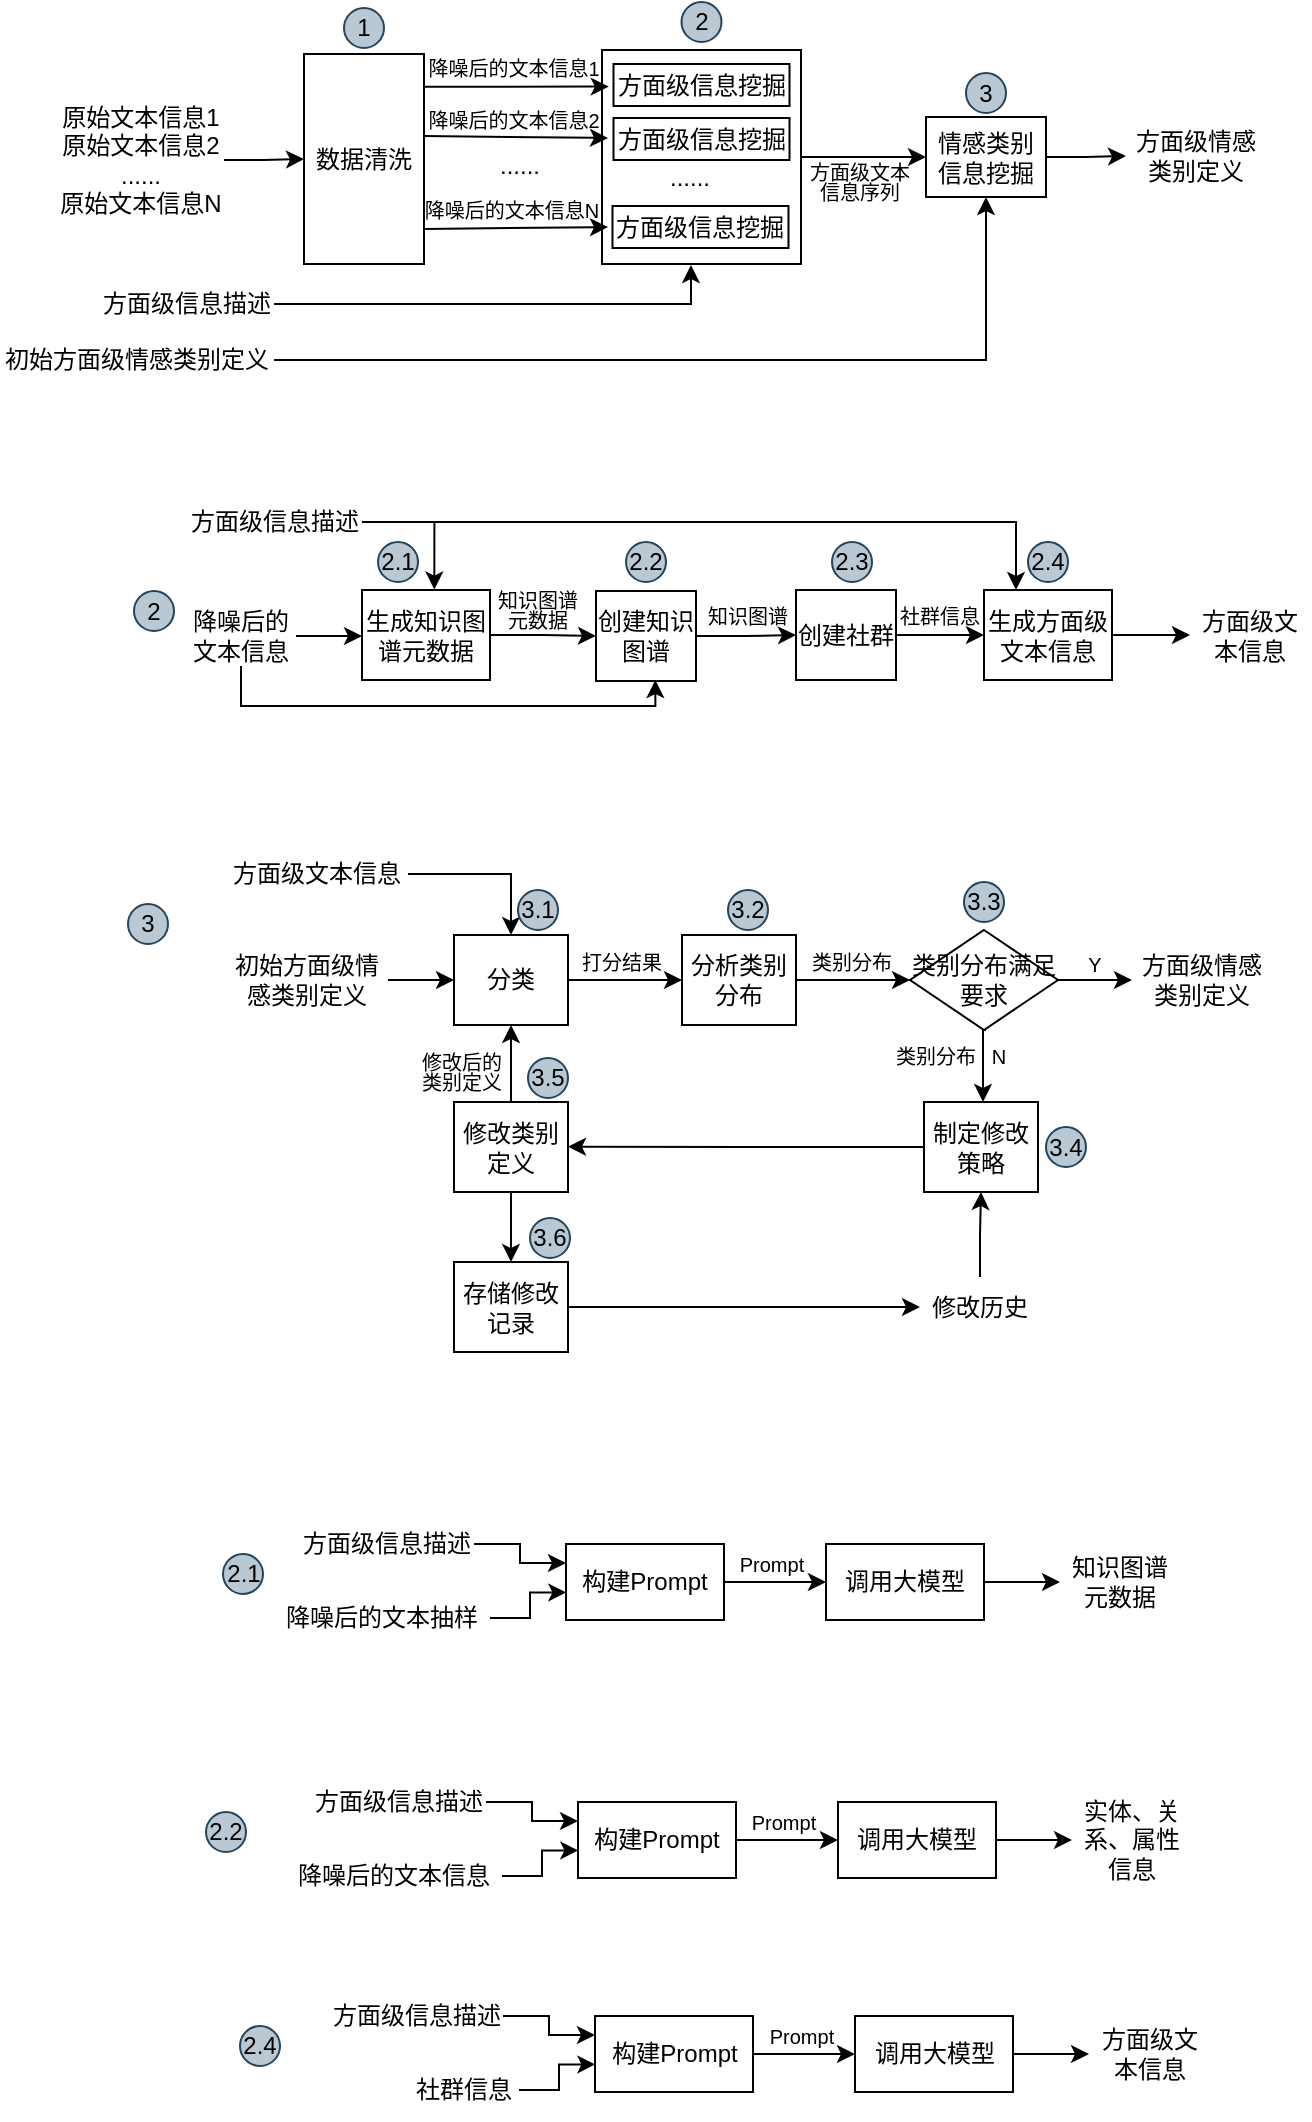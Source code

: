 <mxfile version="24.7.5">
  <diagram name="第 1 页" id="x-QEAbta-AVP9oPIon_w">
    <mxGraphModel dx="1357" dy="846" grid="0" gridSize="10" guides="1" tooltips="1" connect="1" arrows="1" fold="1" page="0" pageScale="1" pageWidth="827" pageHeight="1169" math="0" shadow="0">
      <root>
        <mxCell id="0" />
        <mxCell id="1" parent="0" />
        <mxCell id="vtAz4cOcmQASGgDo1OFz-104" style="edgeStyle=orthogonalEdgeStyle;rounded=0;orthogonalLoop=1;jettySize=auto;html=1;exitX=1;exitY=0.5;exitDx=0;exitDy=0;entryX=0;entryY=0.5;entryDx=0;entryDy=0;" edge="1" parent="1" source="vtAz4cOcmQASGgDo1OFz-1" target="vtAz4cOcmQASGgDo1OFz-2">
          <mxGeometry relative="1" as="geometry" />
        </mxCell>
        <mxCell id="vtAz4cOcmQASGgDo1OFz-1" value="原始文本信息1&lt;div&gt;原始文本信息2&lt;br&gt;&lt;/div&gt;&lt;div&gt;......&lt;/div&gt;&lt;div&gt;原始文本信息N&lt;br&gt;&lt;/div&gt;" style="text;html=1;align=center;verticalAlign=middle;whiteSpace=wrap;rounded=0;" vertex="1" parent="1">
          <mxGeometry x="-215" y="8" width="83" height="62" as="geometry" />
        </mxCell>
        <mxCell id="vtAz4cOcmQASGgDo1OFz-2" value="数据清洗" style="rounded=0;whiteSpace=wrap;html=1;" vertex="1" parent="1">
          <mxGeometry x="-92" y="-14" width="60" height="105" as="geometry" />
        </mxCell>
        <mxCell id="vtAz4cOcmQASGgDo1OFz-14" style="edgeStyle=orthogonalEdgeStyle;rounded=0;orthogonalLoop=1;jettySize=auto;html=1;exitX=1;exitY=0.5;exitDx=0;exitDy=0;entryX=0;entryY=0.5;entryDx=0;entryDy=0;" edge="1" parent="1" source="vtAz4cOcmQASGgDo1OFz-3" target="vtAz4cOcmQASGgDo1OFz-4">
          <mxGeometry relative="1" as="geometry" />
        </mxCell>
        <mxCell id="vtAz4cOcmQASGgDo1OFz-3" value="" style="rounded=0;whiteSpace=wrap;html=1;" vertex="1" parent="1">
          <mxGeometry x="57" y="-16" width="99.5" height="107" as="geometry" />
        </mxCell>
        <mxCell id="vtAz4cOcmQASGgDo1OFz-20" style="edgeStyle=orthogonalEdgeStyle;rounded=0;orthogonalLoop=1;jettySize=auto;html=1;exitX=1;exitY=0.5;exitDx=0;exitDy=0;" edge="1" parent="1" source="vtAz4cOcmQASGgDo1OFz-4" target="vtAz4cOcmQASGgDo1OFz-5">
          <mxGeometry relative="1" as="geometry" />
        </mxCell>
        <mxCell id="vtAz4cOcmQASGgDo1OFz-4" value="情感类别信息挖掘" style="rounded=0;whiteSpace=wrap;html=1;" vertex="1" parent="1">
          <mxGeometry x="219" y="17.5" width="60" height="40" as="geometry" />
        </mxCell>
        <mxCell id="vtAz4cOcmQASGgDo1OFz-5" value="方面级情感类别定义" style="text;html=1;align=center;verticalAlign=middle;whiteSpace=wrap;rounded=0;" vertex="1" parent="1">
          <mxGeometry x="319" y="22" width="70" height="30" as="geometry" />
        </mxCell>
        <mxCell id="vtAz4cOcmQASGgDo1OFz-12" value="方面级信息描述" style="text;html=1;align=center;verticalAlign=middle;whiteSpace=wrap;rounded=0;" vertex="1" parent="1">
          <mxGeometry x="-194" y="96" width="87" height="30" as="geometry" />
        </mxCell>
        <mxCell id="vtAz4cOcmQASGgDo1OFz-15" value="&lt;p style=&quot;line-height: 100%; font-size: 10px;&quot;&gt;&lt;font style=&quot;font-size: 10px;&quot;&gt;方面级文本信息序列&lt;/font&gt;&lt;/p&gt;" style="text;html=1;align=center;verticalAlign=middle;whiteSpace=wrap;rounded=0;spacing=2;fontSize=10;" vertex="1" parent="1">
          <mxGeometry x="160" y="44.5" width="52" height="10" as="geometry" />
        </mxCell>
        <mxCell id="vtAz4cOcmQASGgDo1OFz-18" style="edgeStyle=orthogonalEdgeStyle;rounded=0;orthogonalLoop=1;jettySize=auto;html=1;exitX=1;exitY=0.5;exitDx=0;exitDy=0;entryX=0.5;entryY=1;entryDx=0;entryDy=0;" edge="1" parent="1" source="vtAz4cOcmQASGgDo1OFz-16" target="vtAz4cOcmQASGgDo1OFz-4">
          <mxGeometry relative="1" as="geometry" />
        </mxCell>
        <mxCell id="vtAz4cOcmQASGgDo1OFz-16" value="初始方面级情感类别定义" style="text;html=1;align=center;verticalAlign=middle;whiteSpace=wrap;rounded=0;" vertex="1" parent="1">
          <mxGeometry x="-244" y="124" width="137" height="30" as="geometry" />
        </mxCell>
        <mxCell id="vtAz4cOcmQASGgDo1OFz-19" style="edgeStyle=orthogonalEdgeStyle;rounded=0;orthogonalLoop=1;jettySize=auto;html=1;exitX=1;exitY=0.5;exitDx=0;exitDy=0;entryX=0.447;entryY=1.005;entryDx=0;entryDy=0;entryPerimeter=0;" edge="1" parent="1" source="vtAz4cOcmQASGgDo1OFz-12" target="vtAz4cOcmQASGgDo1OFz-3">
          <mxGeometry relative="1" as="geometry" />
        </mxCell>
        <mxCell id="vtAz4cOcmQASGgDo1OFz-23" value="1" style="ellipse;whiteSpace=wrap;html=1;aspect=fixed;fillColor=#bac8d3;strokeColor=#23445d;" vertex="1" parent="1">
          <mxGeometry x="-72" y="-37" width="20" height="20" as="geometry" />
        </mxCell>
        <mxCell id="vtAz4cOcmQASGgDo1OFz-24" value="2" style="ellipse;whiteSpace=wrap;html=1;aspect=fixed;fillColor=#bac8d3;strokeColor=#23445d;" vertex="1" parent="1">
          <mxGeometry x="96.75" y="-40" width="20" height="20" as="geometry" />
        </mxCell>
        <mxCell id="vtAz4cOcmQASGgDo1OFz-25" value="3" style="ellipse;whiteSpace=wrap;html=1;aspect=fixed;fillColor=#bac8d3;strokeColor=#23445d;" vertex="1" parent="1">
          <mxGeometry x="239" y="-4.5" width="20" height="20" as="geometry" />
        </mxCell>
        <mxCell id="vtAz4cOcmQASGgDo1OFz-26" value="2" style="ellipse;whiteSpace=wrap;html=1;aspect=fixed;fillColor=#bac8d3;strokeColor=#23445d;" vertex="1" parent="1">
          <mxGeometry x="-177" y="254.5" width="20" height="20" as="geometry" />
        </mxCell>
        <mxCell id="vtAz4cOcmQASGgDo1OFz-33" style="edgeStyle=orthogonalEdgeStyle;rounded=0;orthogonalLoop=1;jettySize=auto;html=1;exitX=1;exitY=0.5;exitDx=0;exitDy=0;entryX=0;entryY=0.5;entryDx=0;entryDy=0;" edge="1" parent="1" source="vtAz4cOcmQASGgDo1OFz-27" target="vtAz4cOcmQASGgDo1OFz-28">
          <mxGeometry relative="1" as="geometry" />
        </mxCell>
        <mxCell id="vtAz4cOcmQASGgDo1OFz-27" value="降噪后的文本信息" style="text;html=1;align=center;verticalAlign=middle;whiteSpace=wrap;rounded=0;" vertex="1" parent="1">
          <mxGeometry x="-151" y="262" width="55" height="30" as="geometry" />
        </mxCell>
        <mxCell id="vtAz4cOcmQASGgDo1OFz-34" style="edgeStyle=orthogonalEdgeStyle;rounded=0;orthogonalLoop=1;jettySize=auto;html=1;exitX=1;exitY=0.5;exitDx=0;exitDy=0;entryX=0;entryY=0.5;entryDx=0;entryDy=0;" edge="1" parent="1" source="vtAz4cOcmQASGgDo1OFz-28" target="vtAz4cOcmQASGgDo1OFz-29">
          <mxGeometry relative="1" as="geometry" />
        </mxCell>
        <mxCell id="vtAz4cOcmQASGgDo1OFz-28" value="生成知识图谱元数据" style="rounded=0;whiteSpace=wrap;html=1;" vertex="1" parent="1">
          <mxGeometry x="-63" y="254" width="64" height="45" as="geometry" />
        </mxCell>
        <mxCell id="vtAz4cOcmQASGgDo1OFz-37" style="edgeStyle=orthogonalEdgeStyle;rounded=0;orthogonalLoop=1;jettySize=auto;html=1;exitX=1;exitY=0.5;exitDx=0;exitDy=0;entryX=0;entryY=0.5;entryDx=0;entryDy=0;" edge="1" parent="1" source="vtAz4cOcmQASGgDo1OFz-29" target="vtAz4cOcmQASGgDo1OFz-30">
          <mxGeometry relative="1" as="geometry" />
        </mxCell>
        <mxCell id="vtAz4cOcmQASGgDo1OFz-29" value="创建知识图谱" style="rounded=0;whiteSpace=wrap;html=1;" vertex="1" parent="1">
          <mxGeometry x="54" y="254.5" width="50" height="45" as="geometry" />
        </mxCell>
        <mxCell id="vtAz4cOcmQASGgDo1OFz-39" style="edgeStyle=orthogonalEdgeStyle;rounded=0;orthogonalLoop=1;jettySize=auto;html=1;exitX=1;exitY=0.5;exitDx=0;exitDy=0;entryX=0;entryY=0.5;entryDx=0;entryDy=0;" edge="1" parent="1" source="vtAz4cOcmQASGgDo1OFz-30" target="vtAz4cOcmQASGgDo1OFz-31">
          <mxGeometry relative="1" as="geometry" />
        </mxCell>
        <mxCell id="vtAz4cOcmQASGgDo1OFz-30" value="创建社群" style="rounded=0;whiteSpace=wrap;html=1;" vertex="1" parent="1">
          <mxGeometry x="154" y="254" width="50" height="45" as="geometry" />
        </mxCell>
        <mxCell id="vtAz4cOcmQASGgDo1OFz-41" style="edgeStyle=orthogonalEdgeStyle;rounded=0;orthogonalLoop=1;jettySize=auto;html=1;exitX=1;exitY=0.5;exitDx=0;exitDy=0;" edge="1" parent="1" source="vtAz4cOcmQASGgDo1OFz-31" target="vtAz4cOcmQASGgDo1OFz-32">
          <mxGeometry relative="1" as="geometry" />
        </mxCell>
        <mxCell id="vtAz4cOcmQASGgDo1OFz-31" value="生成方面级文本信息" style="rounded=0;whiteSpace=wrap;html=1;" vertex="1" parent="1">
          <mxGeometry x="248" y="254" width="64" height="45" as="geometry" />
        </mxCell>
        <mxCell id="vtAz4cOcmQASGgDo1OFz-32" value="方面级文本信息" style="text;html=1;align=center;verticalAlign=middle;whiteSpace=wrap;rounded=0;" vertex="1" parent="1">
          <mxGeometry x="351" y="261.5" width="60" height="30" as="geometry" />
        </mxCell>
        <mxCell id="vtAz4cOcmQASGgDo1OFz-35" value="&lt;p style=&quot;line-height: 100%; font-size: 10px;&quot;&gt;&lt;font style=&quot;font-size: 10px;&quot;&gt;知识图谱元数据&lt;/font&gt;&lt;/p&gt;" style="text;html=1;align=center;verticalAlign=middle;whiteSpace=wrap;rounded=0;spacing=2;fontSize=10;" vertex="1" parent="1">
          <mxGeometry x="3" y="258.5" width="44" height="10" as="geometry" />
        </mxCell>
        <mxCell id="vtAz4cOcmQASGgDo1OFz-36" style="edgeStyle=orthogonalEdgeStyle;rounded=0;orthogonalLoop=1;jettySize=auto;html=1;exitX=0.5;exitY=1;exitDx=0;exitDy=0;entryX=0.593;entryY=0.989;entryDx=0;entryDy=0;entryPerimeter=0;" edge="1" parent="1" source="vtAz4cOcmQASGgDo1OFz-27" target="vtAz4cOcmQASGgDo1OFz-29">
          <mxGeometry relative="1" as="geometry" />
        </mxCell>
        <mxCell id="vtAz4cOcmQASGgDo1OFz-38" value="&lt;p style=&quot;line-height: 100%; font-size: 10px;&quot;&gt;&lt;font style=&quot;font-size: 10px;&quot;&gt;知识图谱&lt;/font&gt;&lt;/p&gt;" style="text;html=1;align=center;verticalAlign=middle;whiteSpace=wrap;rounded=0;spacing=2;fontSize=10;" vertex="1" parent="1">
          <mxGeometry x="108" y="261.5" width="44" height="10" as="geometry" />
        </mxCell>
        <mxCell id="vtAz4cOcmQASGgDo1OFz-40" value="&lt;p style=&quot;line-height: 100%; font-size: 10px;&quot;&gt;&lt;font style=&quot;font-size: 10px;&quot;&gt;社群信息&lt;/font&gt;&lt;/p&gt;" style="text;html=1;align=center;verticalAlign=middle;whiteSpace=wrap;rounded=0;spacing=2;fontSize=10;" vertex="1" parent="1">
          <mxGeometry x="204" y="262" width="44" height="10" as="geometry" />
        </mxCell>
        <mxCell id="vtAz4cOcmQASGgDo1OFz-42" value="3" style="ellipse;whiteSpace=wrap;html=1;aspect=fixed;fillColor=#bac8d3;strokeColor=#23445d;" vertex="1" parent="1">
          <mxGeometry x="-180" y="411" width="20" height="20" as="geometry" />
        </mxCell>
        <mxCell id="vtAz4cOcmQASGgDo1OFz-55" style="edgeStyle=orthogonalEdgeStyle;rounded=0;orthogonalLoop=1;jettySize=auto;html=1;exitX=1;exitY=0.5;exitDx=0;exitDy=0;entryX=0.5;entryY=0;entryDx=0;entryDy=0;" edge="1" parent="1" source="vtAz4cOcmQASGgDo1OFz-43" target="vtAz4cOcmQASGgDo1OFz-46">
          <mxGeometry relative="1" as="geometry" />
        </mxCell>
        <mxCell id="vtAz4cOcmQASGgDo1OFz-43" value="方面级文本信息" style="text;html=1;align=center;verticalAlign=middle;whiteSpace=wrap;rounded=0;" vertex="1" parent="1">
          <mxGeometry x="-132.5" y="381" width="92.5" height="30" as="geometry" />
        </mxCell>
        <mxCell id="vtAz4cOcmQASGgDo1OFz-53" style="edgeStyle=orthogonalEdgeStyle;rounded=0;orthogonalLoop=1;jettySize=auto;html=1;exitX=1;exitY=0.5;exitDx=0;exitDy=0;entryX=0;entryY=0.5;entryDx=0;entryDy=0;" edge="1" parent="1" source="vtAz4cOcmQASGgDo1OFz-44" target="vtAz4cOcmQASGgDo1OFz-46">
          <mxGeometry relative="1" as="geometry" />
        </mxCell>
        <mxCell id="vtAz4cOcmQASGgDo1OFz-44" value="初始方面级情感类别定义" style="text;html=1;align=center;verticalAlign=middle;whiteSpace=wrap;rounded=0;" vertex="1" parent="1">
          <mxGeometry x="-132.5" y="434" width="82.5" height="30" as="geometry" />
        </mxCell>
        <mxCell id="vtAz4cOcmQASGgDo1OFz-56" style="edgeStyle=orthogonalEdgeStyle;rounded=0;orthogonalLoop=1;jettySize=auto;html=1;exitX=1;exitY=0.5;exitDx=0;exitDy=0;entryX=0;entryY=0.5;entryDx=0;entryDy=0;" edge="1" parent="1" source="vtAz4cOcmQASGgDo1OFz-46" target="vtAz4cOcmQASGgDo1OFz-47">
          <mxGeometry relative="1" as="geometry" />
        </mxCell>
        <mxCell id="vtAz4cOcmQASGgDo1OFz-46" value="分类" style="rounded=0;whiteSpace=wrap;html=1;" vertex="1" parent="1">
          <mxGeometry x="-17" y="426.5" width="57" height="45" as="geometry" />
        </mxCell>
        <mxCell id="vtAz4cOcmQASGgDo1OFz-58" style="edgeStyle=orthogonalEdgeStyle;rounded=0;orthogonalLoop=1;jettySize=auto;html=1;exitX=1;exitY=0.5;exitDx=0;exitDy=0;entryX=0;entryY=0.5;entryDx=0;entryDy=0;" edge="1" parent="1" source="vtAz4cOcmQASGgDo1OFz-47" target="vtAz4cOcmQASGgDo1OFz-48">
          <mxGeometry relative="1" as="geometry" />
        </mxCell>
        <mxCell id="vtAz4cOcmQASGgDo1OFz-47" value="分析类别分布" style="rounded=0;whiteSpace=wrap;html=1;" vertex="1" parent="1">
          <mxGeometry x="97" y="426.5" width="57" height="45" as="geometry" />
        </mxCell>
        <mxCell id="vtAz4cOcmQASGgDo1OFz-60" style="edgeStyle=orthogonalEdgeStyle;rounded=0;orthogonalLoop=1;jettySize=auto;html=1;exitX=1;exitY=0.5;exitDx=0;exitDy=0;" edge="1" parent="1" source="vtAz4cOcmQASGgDo1OFz-48" target="vtAz4cOcmQASGgDo1OFz-49">
          <mxGeometry relative="1" as="geometry" />
        </mxCell>
        <mxCell id="vtAz4cOcmQASGgDo1OFz-62" style="edgeStyle=orthogonalEdgeStyle;rounded=0;orthogonalLoop=1;jettySize=auto;html=1;exitX=0.5;exitY=1;exitDx=0;exitDy=0;entryX=0.5;entryY=0;entryDx=0;entryDy=0;" edge="1" parent="1">
          <mxGeometry relative="1" as="geometry">
            <mxPoint x="249" y="474" as="sourcePoint" />
            <mxPoint x="247.5" y="510" as="targetPoint" />
          </mxGeometry>
        </mxCell>
        <mxCell id="vtAz4cOcmQASGgDo1OFz-48" value="类别分布满足要求" style="rhombus;whiteSpace=wrap;html=1;" vertex="1" parent="1">
          <mxGeometry x="211" y="424" width="74" height="50" as="geometry" />
        </mxCell>
        <mxCell id="vtAz4cOcmQASGgDo1OFz-49" value="方面级情感类别定义" style="text;html=1;align=center;verticalAlign=middle;whiteSpace=wrap;rounded=0;" vertex="1" parent="1">
          <mxGeometry x="322" y="434" width="70" height="30" as="geometry" />
        </mxCell>
        <mxCell id="vtAz4cOcmQASGgDo1OFz-66" style="edgeStyle=orthogonalEdgeStyle;rounded=0;orthogonalLoop=1;jettySize=auto;html=1;exitX=0;exitY=0.5;exitDx=0;exitDy=0;" edge="1" parent="1" source="vtAz4cOcmQASGgDo1OFz-51">
          <mxGeometry relative="1" as="geometry">
            <mxPoint x="40" y="532.333" as="targetPoint" />
          </mxGeometry>
        </mxCell>
        <mxCell id="vtAz4cOcmQASGgDo1OFz-51" value="制定修改策略" style="rounded=0;whiteSpace=wrap;html=1;" vertex="1" parent="1">
          <mxGeometry x="218" y="510" width="57" height="45" as="geometry" />
        </mxCell>
        <mxCell id="vtAz4cOcmQASGgDo1OFz-64" style="edgeStyle=orthogonalEdgeStyle;rounded=0;orthogonalLoop=1;jettySize=auto;html=1;exitX=0.5;exitY=0;exitDx=0;exitDy=0;entryX=0.5;entryY=1;entryDx=0;entryDy=0;" edge="1" parent="1" source="vtAz4cOcmQASGgDo1OFz-52" target="vtAz4cOcmQASGgDo1OFz-46">
          <mxGeometry relative="1" as="geometry" />
        </mxCell>
        <mxCell id="vtAz4cOcmQASGgDo1OFz-69" style="edgeStyle=orthogonalEdgeStyle;rounded=0;orthogonalLoop=1;jettySize=auto;html=1;exitX=0.5;exitY=1;exitDx=0;exitDy=0;entryX=0.5;entryY=0;entryDx=0;entryDy=0;" edge="1" parent="1" source="vtAz4cOcmQASGgDo1OFz-52" target="vtAz4cOcmQASGgDo1OFz-68">
          <mxGeometry relative="1" as="geometry" />
        </mxCell>
        <mxCell id="vtAz4cOcmQASGgDo1OFz-52" value="修改类别定义" style="rounded=0;whiteSpace=wrap;html=1;" vertex="1" parent="1">
          <mxGeometry x="-17" y="510" width="57" height="45" as="geometry" />
        </mxCell>
        <mxCell id="vtAz4cOcmQASGgDo1OFz-57" value="&lt;p style=&quot;line-height: 100%; font-size: 10px;&quot;&gt;打分结果&lt;/p&gt;" style="text;html=1;align=center;verticalAlign=middle;whiteSpace=wrap;rounded=0;spacing=2;fontSize=10;" vertex="1" parent="1">
          <mxGeometry x="45" y="435" width="44" height="10" as="geometry" />
        </mxCell>
        <mxCell id="vtAz4cOcmQASGgDo1OFz-59" value="&lt;p style=&quot;line-height: 100%; font-size: 10px;&quot;&gt;类别分布&lt;/p&gt;" style="text;html=1;align=center;verticalAlign=middle;whiteSpace=wrap;rounded=0;spacing=2;fontSize=10;" vertex="1" parent="1">
          <mxGeometry x="160" y="435" width="44" height="10" as="geometry" />
        </mxCell>
        <mxCell id="vtAz4cOcmQASGgDo1OFz-61" value="&lt;p style=&quot;line-height: 100%; font-size: 10px;&quot;&gt;Y&lt;/p&gt;" style="text;html=1;align=center;verticalAlign=middle;whiteSpace=wrap;rounded=0;spacing=2;fontSize=10;" vertex="1" parent="1">
          <mxGeometry x="296" y="435.5" width="15" height="10" as="geometry" />
        </mxCell>
        <mxCell id="vtAz4cOcmQASGgDo1OFz-63" value="&lt;p style=&quot;line-height: 100%; font-size: 10px;&quot;&gt;N&lt;/p&gt;" style="text;html=1;align=center;verticalAlign=middle;whiteSpace=wrap;rounded=0;spacing=2;fontSize=10;" vertex="1" parent="1">
          <mxGeometry x="248" y="482" width="15" height="10" as="geometry" />
        </mxCell>
        <mxCell id="vtAz4cOcmQASGgDo1OFz-65" value="&lt;p style=&quot;line-height: 100%; font-size: 10px;&quot;&gt;修改后的类别定义&lt;/p&gt;" style="text;html=1;align=center;verticalAlign=middle;whiteSpace=wrap;rounded=0;spacing=2;fontSize=10;" vertex="1" parent="1">
          <mxGeometry x="-35" y="490" width="44" height="10" as="geometry" />
        </mxCell>
        <mxCell id="vtAz4cOcmQASGgDo1OFz-67" value="&lt;p style=&quot;line-height: 100%; font-size: 10px;&quot;&gt;类别分布&lt;/p&gt;" style="text;html=1;align=center;verticalAlign=middle;whiteSpace=wrap;rounded=0;spacing=2;fontSize=10;" vertex="1" parent="1">
          <mxGeometry x="202" y="482" width="44" height="10" as="geometry" />
        </mxCell>
        <mxCell id="vtAz4cOcmQASGgDo1OFz-72" style="edgeStyle=orthogonalEdgeStyle;rounded=0;orthogonalLoop=1;jettySize=auto;html=1;exitX=1;exitY=0.5;exitDx=0;exitDy=0;entryX=0;entryY=0.5;entryDx=0;entryDy=0;" edge="1" parent="1" source="vtAz4cOcmQASGgDo1OFz-68" target="vtAz4cOcmQASGgDo1OFz-71">
          <mxGeometry relative="1" as="geometry" />
        </mxCell>
        <mxCell id="vtAz4cOcmQASGgDo1OFz-68" value="存储修改记录" style="rounded=0;whiteSpace=wrap;html=1;" vertex="1" parent="1">
          <mxGeometry x="-17" y="590" width="57" height="45" as="geometry" />
        </mxCell>
        <mxCell id="vtAz4cOcmQASGgDo1OFz-73" style="edgeStyle=orthogonalEdgeStyle;rounded=0;orthogonalLoop=1;jettySize=auto;html=1;exitX=0.5;exitY=0;exitDx=0;exitDy=0;entryX=0.5;entryY=1;entryDx=0;entryDy=0;" edge="1" parent="1" source="vtAz4cOcmQASGgDo1OFz-71" target="vtAz4cOcmQASGgDo1OFz-51">
          <mxGeometry relative="1" as="geometry" />
        </mxCell>
        <mxCell id="vtAz4cOcmQASGgDo1OFz-71" value="修改历史" style="text;html=1;align=center;verticalAlign=middle;whiteSpace=wrap;rounded=0;" vertex="1" parent="1">
          <mxGeometry x="216" y="597.5" width="60" height="30" as="geometry" />
        </mxCell>
        <mxCell id="vtAz4cOcmQASGgDo1OFz-141" style="edgeStyle=orthogonalEdgeStyle;rounded=0;orthogonalLoop=1;jettySize=auto;html=1;exitX=1;exitY=0.5;exitDx=0;exitDy=0;entryX=0.25;entryY=0;entryDx=0;entryDy=0;" edge="1" parent="1" source="vtAz4cOcmQASGgDo1OFz-75" target="vtAz4cOcmQASGgDo1OFz-31">
          <mxGeometry relative="1" as="geometry" />
        </mxCell>
        <mxCell id="vtAz4cOcmQASGgDo1OFz-75" value="方面级信息描述" style="text;html=1;align=center;verticalAlign=middle;whiteSpace=wrap;rounded=0;" vertex="1" parent="1">
          <mxGeometry x="-150" y="205" width="87" height="30" as="geometry" />
        </mxCell>
        <mxCell id="vtAz4cOcmQASGgDo1OFz-76" style="edgeStyle=orthogonalEdgeStyle;rounded=0;orthogonalLoop=1;jettySize=auto;html=1;exitX=1;exitY=0.5;exitDx=0;exitDy=0;entryX=0.565;entryY=-0.005;entryDx=0;entryDy=0;entryPerimeter=0;" edge="1" parent="1" source="vtAz4cOcmQASGgDo1OFz-75" target="vtAz4cOcmQASGgDo1OFz-28">
          <mxGeometry relative="1" as="geometry" />
        </mxCell>
        <mxCell id="vtAz4cOcmQASGgDo1OFz-78" value="2.1" style="ellipse;whiteSpace=wrap;html=1;aspect=fixed;fillColor=#bac8d3;strokeColor=#23445d;" vertex="1" parent="1">
          <mxGeometry x="-55" y="230" width="20" height="20" as="geometry" />
        </mxCell>
        <mxCell id="vtAz4cOcmQASGgDo1OFz-79" value="2.2" style="ellipse;whiteSpace=wrap;html=1;aspect=fixed;fillColor=#bac8d3;strokeColor=#23445d;" vertex="1" parent="1">
          <mxGeometry x="69" y="230" width="20" height="20" as="geometry" />
        </mxCell>
        <mxCell id="vtAz4cOcmQASGgDo1OFz-80" value="2.3" style="ellipse;whiteSpace=wrap;html=1;aspect=fixed;fillColor=#bac8d3;strokeColor=#23445d;" vertex="1" parent="1">
          <mxGeometry x="172" y="230" width="20" height="20" as="geometry" />
        </mxCell>
        <mxCell id="vtAz4cOcmQASGgDo1OFz-81" value="2.4" style="ellipse;whiteSpace=wrap;html=1;aspect=fixed;fillColor=#bac8d3;strokeColor=#23445d;" vertex="1" parent="1">
          <mxGeometry x="270" y="230" width="20" height="20" as="geometry" />
        </mxCell>
        <mxCell id="vtAz4cOcmQASGgDo1OFz-82" value="3.1" style="ellipse;whiteSpace=wrap;html=1;aspect=fixed;fillColor=#bac8d3;strokeColor=#23445d;" vertex="1" parent="1">
          <mxGeometry x="15" y="404" width="20" height="20" as="geometry" />
        </mxCell>
        <mxCell id="vtAz4cOcmQASGgDo1OFz-83" value="3.2" style="ellipse;whiteSpace=wrap;html=1;aspect=fixed;fillColor=#bac8d3;strokeColor=#23445d;" vertex="1" parent="1">
          <mxGeometry x="120" y="404" width="20" height="20" as="geometry" />
        </mxCell>
        <mxCell id="vtAz4cOcmQASGgDo1OFz-84" value="3.3" style="ellipse;whiteSpace=wrap;html=1;aspect=fixed;fillColor=#bac8d3;strokeColor=#23445d;" vertex="1" parent="1">
          <mxGeometry x="238" y="400" width="20" height="20" as="geometry" />
        </mxCell>
        <mxCell id="vtAz4cOcmQASGgDo1OFz-85" value="3.4" style="ellipse;whiteSpace=wrap;html=1;aspect=fixed;fillColor=#bac8d3;strokeColor=#23445d;" vertex="1" parent="1">
          <mxGeometry x="279" y="522.5" width="20" height="20" as="geometry" />
        </mxCell>
        <mxCell id="vtAz4cOcmQASGgDo1OFz-86" value="3.5" style="ellipse;whiteSpace=wrap;html=1;aspect=fixed;fillColor=#bac8d3;strokeColor=#23445d;" vertex="1" parent="1">
          <mxGeometry x="20" y="488" width="20" height="20" as="geometry" />
        </mxCell>
        <mxCell id="vtAz4cOcmQASGgDo1OFz-87" value="3.6" style="ellipse;whiteSpace=wrap;html=1;aspect=fixed;fillColor=#bac8d3;strokeColor=#23445d;" vertex="1" parent="1">
          <mxGeometry x="21" y="568" width="20" height="20" as="geometry" />
        </mxCell>
        <mxCell id="vtAz4cOcmQASGgDo1OFz-88" value="2.1" style="ellipse;whiteSpace=wrap;html=1;aspect=fixed;fillColor=#bac8d3;strokeColor=#23445d;" vertex="1" parent="1">
          <mxGeometry x="-132.5" y="736" width="20" height="20" as="geometry" />
        </mxCell>
        <mxCell id="vtAz4cOcmQASGgDo1OFz-95" style="edgeStyle=orthogonalEdgeStyle;rounded=0;orthogonalLoop=1;jettySize=auto;html=1;exitX=1;exitY=0.5;exitDx=0;exitDy=0;entryX=0;entryY=0.25;entryDx=0;entryDy=0;" edge="1" parent="1" source="vtAz4cOcmQASGgDo1OFz-89" target="vtAz4cOcmQASGgDo1OFz-93">
          <mxGeometry relative="1" as="geometry" />
        </mxCell>
        <mxCell id="vtAz4cOcmQASGgDo1OFz-89" value="方面级信息描述" style="text;html=1;align=center;verticalAlign=middle;whiteSpace=wrap;rounded=0;" vertex="1" parent="1">
          <mxGeometry x="-94" y="716" width="87" height="30" as="geometry" />
        </mxCell>
        <mxCell id="vtAz4cOcmQASGgDo1OFz-90" value="降噪后的文本抽样" style="text;html=1;align=center;verticalAlign=middle;whiteSpace=wrap;rounded=0;" vertex="1" parent="1">
          <mxGeometry x="-107" y="753" width="108" height="30" as="geometry" />
        </mxCell>
        <mxCell id="vtAz4cOcmQASGgDo1OFz-99" style="edgeStyle=orthogonalEdgeStyle;rounded=0;orthogonalLoop=1;jettySize=auto;html=1;exitX=1;exitY=0.5;exitDx=0;exitDy=0;entryX=0;entryY=0.5;entryDx=0;entryDy=0;" edge="1" parent="1" source="vtAz4cOcmQASGgDo1OFz-93" target="vtAz4cOcmQASGgDo1OFz-98">
          <mxGeometry relative="1" as="geometry" />
        </mxCell>
        <mxCell id="vtAz4cOcmQASGgDo1OFz-93" value="构建Prompt" style="rounded=0;whiteSpace=wrap;html=1;" vertex="1" parent="1">
          <mxGeometry x="39" y="731" width="79" height="38" as="geometry" />
        </mxCell>
        <mxCell id="vtAz4cOcmQASGgDo1OFz-94" value="知识图谱元数据" style="text;html=1;align=center;verticalAlign=middle;whiteSpace=wrap;rounded=0;" vertex="1" parent="1">
          <mxGeometry x="286" y="735" width="60" height="30" as="geometry" />
        </mxCell>
        <mxCell id="vtAz4cOcmQASGgDo1OFz-96" style="edgeStyle=orthogonalEdgeStyle;rounded=0;orthogonalLoop=1;jettySize=auto;html=1;exitX=1;exitY=0.5;exitDx=0;exitDy=0;entryX=0.002;entryY=0.637;entryDx=0;entryDy=0;entryPerimeter=0;" edge="1" parent="1" source="vtAz4cOcmQASGgDo1OFz-90" target="vtAz4cOcmQASGgDo1OFz-93">
          <mxGeometry relative="1" as="geometry" />
        </mxCell>
        <mxCell id="vtAz4cOcmQASGgDo1OFz-102" style="edgeStyle=orthogonalEdgeStyle;rounded=0;orthogonalLoop=1;jettySize=auto;html=1;exitX=1;exitY=0.5;exitDx=0;exitDy=0;" edge="1" parent="1" source="vtAz4cOcmQASGgDo1OFz-98" target="vtAz4cOcmQASGgDo1OFz-94">
          <mxGeometry relative="1" as="geometry" />
        </mxCell>
        <mxCell id="vtAz4cOcmQASGgDo1OFz-98" value="调用大模型" style="rounded=0;whiteSpace=wrap;html=1;" vertex="1" parent="1">
          <mxGeometry x="169" y="731" width="79" height="38" as="geometry" />
        </mxCell>
        <mxCell id="vtAz4cOcmQASGgDo1OFz-100" value="&lt;p style=&quot;line-height: 100%; font-size: 10px;&quot;&gt;Prompt&lt;/p&gt;" style="text;html=1;align=center;verticalAlign=middle;whiteSpace=wrap;rounded=0;spacing=2;fontSize=10;" vertex="1" parent="1">
          <mxGeometry x="120" y="736" width="44" height="10" as="geometry" />
        </mxCell>
        <mxCell id="vtAz4cOcmQASGgDo1OFz-105" value="方面级信息挖掘" style="rounded=0;whiteSpace=wrap;html=1;" vertex="1" parent="1">
          <mxGeometry x="62.75" y="-9" width="88" height="21" as="geometry" />
        </mxCell>
        <mxCell id="vtAz4cOcmQASGgDo1OFz-106" value="方面级信息挖掘" style="rounded=0;whiteSpace=wrap;html=1;" vertex="1" parent="1">
          <mxGeometry x="62.75" y="18" width="88" height="21" as="geometry" />
        </mxCell>
        <mxCell id="vtAz4cOcmQASGgDo1OFz-107" value="......" style="text;html=1;align=center;verticalAlign=middle;whiteSpace=wrap;rounded=0;" vertex="1" parent="1">
          <mxGeometry x="85.25" y="37" width="32" height="21" as="geometry" />
        </mxCell>
        <mxCell id="vtAz4cOcmQASGgDo1OFz-108" value="方面级信息挖掘" style="rounded=0;whiteSpace=wrap;html=1;" vertex="1" parent="1">
          <mxGeometry x="62.25" y="62" width="88" height="21" as="geometry" />
        </mxCell>
        <mxCell id="vtAz4cOcmQASGgDo1OFz-109" value="" style="endArrow=classic;html=1;rounded=0;entryX=0.034;entryY=0.171;entryDx=0;entryDy=0;entryPerimeter=0;exitX=0.996;exitY=0.156;exitDx=0;exitDy=0;exitPerimeter=0;" edge="1" parent="1" source="vtAz4cOcmQASGgDo1OFz-2" target="vtAz4cOcmQASGgDo1OFz-3">
          <mxGeometry width="50" height="50" relative="1" as="geometry">
            <mxPoint x="-23.5" y="3" as="sourcePoint" />
            <mxPoint x="42.5" y="2" as="targetPoint" />
          </mxGeometry>
        </mxCell>
        <mxCell id="vtAz4cOcmQASGgDo1OFz-110" value="&lt;p style=&quot;line-height: 100%; font-size: 10px;&quot;&gt;降噪后的文本信息1&lt;/p&gt;" style="text;html=1;align=center;verticalAlign=middle;whiteSpace=wrap;rounded=0;spacing=2;fontSize=10;" vertex="1" parent="1">
          <mxGeometry x="-31" y="-12" width="88" height="10" as="geometry" />
        </mxCell>
        <mxCell id="vtAz4cOcmQASGgDo1OFz-111" value="" style="endArrow=classic;html=1;rounded=0;entryX=0.034;entryY=0.171;entryDx=0;entryDy=0;entryPerimeter=0;exitX=0.996;exitY=0.391;exitDx=0;exitDy=0;exitPerimeter=0;" edge="1" parent="1" source="vtAz4cOcmQASGgDo1OFz-2">
          <mxGeometry width="50" height="50" relative="1" as="geometry">
            <mxPoint x="-23.5" y="29" as="sourcePoint" />
            <mxPoint x="60" y="28" as="targetPoint" />
          </mxGeometry>
        </mxCell>
        <mxCell id="vtAz4cOcmQASGgDo1OFz-112" value="&lt;p style=&quot;line-height: 100%; font-size: 10px;&quot;&gt;降噪后的文本信息2&lt;/p&gt;" style="text;html=1;align=center;verticalAlign=middle;whiteSpace=wrap;rounded=0;spacing=2;fontSize=10;" vertex="1" parent="1">
          <mxGeometry x="-31" y="14" width="88" height="10" as="geometry" />
        </mxCell>
        <mxCell id="vtAz4cOcmQASGgDo1OFz-113" value="" style="endArrow=classic;html=1;rounded=0;entryX=0.034;entryY=0.171;entryDx=0;entryDy=0;entryPerimeter=0;exitX=1;exitY=0.833;exitDx=0;exitDy=0;exitPerimeter=0;" edge="1" parent="1" source="vtAz4cOcmQASGgDo1OFz-2">
          <mxGeometry width="50" height="50" relative="1" as="geometry">
            <mxPoint x="-23.5" y="73.5" as="sourcePoint" />
            <mxPoint x="60" y="72.5" as="targetPoint" />
          </mxGeometry>
        </mxCell>
        <mxCell id="vtAz4cOcmQASGgDo1OFz-114" value="&lt;p style=&quot;line-height: 100%; font-size: 10px;&quot;&gt;降噪后的文本信息N&lt;/p&gt;" style="text;html=1;align=center;verticalAlign=middle;whiteSpace=wrap;rounded=0;spacing=2;fontSize=10;" vertex="1" parent="1">
          <mxGeometry x="-33" y="58.5" width="90" height="10" as="geometry" />
        </mxCell>
        <mxCell id="vtAz4cOcmQASGgDo1OFz-115" value="......" style="text;html=1;align=center;verticalAlign=middle;whiteSpace=wrap;rounded=0;" vertex="1" parent="1">
          <mxGeometry y="31" width="32" height="21" as="geometry" />
        </mxCell>
        <mxCell id="vtAz4cOcmQASGgDo1OFz-117" value="2.2" style="ellipse;whiteSpace=wrap;html=1;aspect=fixed;fillColor=#bac8d3;strokeColor=#23445d;" vertex="1" parent="1">
          <mxGeometry x="-141" y="865" width="20" height="20" as="geometry" />
        </mxCell>
        <mxCell id="vtAz4cOcmQASGgDo1OFz-118" style="edgeStyle=orthogonalEdgeStyle;rounded=0;orthogonalLoop=1;jettySize=auto;html=1;exitX=1;exitY=0.5;exitDx=0;exitDy=0;entryX=0;entryY=0.25;entryDx=0;entryDy=0;" edge="1" parent="1" source="vtAz4cOcmQASGgDo1OFz-119" target="vtAz4cOcmQASGgDo1OFz-122">
          <mxGeometry relative="1" as="geometry" />
        </mxCell>
        <mxCell id="vtAz4cOcmQASGgDo1OFz-119" value="方面级信息描述" style="text;html=1;align=center;verticalAlign=middle;whiteSpace=wrap;rounded=0;" vertex="1" parent="1">
          <mxGeometry x="-88" y="845" width="87" height="30" as="geometry" />
        </mxCell>
        <mxCell id="vtAz4cOcmQASGgDo1OFz-120" value="降噪后的文本信息" style="text;html=1;align=center;verticalAlign=middle;whiteSpace=wrap;rounded=0;" vertex="1" parent="1">
          <mxGeometry x="-101" y="882" width="108" height="30" as="geometry" />
        </mxCell>
        <mxCell id="vtAz4cOcmQASGgDo1OFz-121" style="edgeStyle=orthogonalEdgeStyle;rounded=0;orthogonalLoop=1;jettySize=auto;html=1;exitX=1;exitY=0.5;exitDx=0;exitDy=0;entryX=0;entryY=0.5;entryDx=0;entryDy=0;" edge="1" parent="1" source="vtAz4cOcmQASGgDo1OFz-122" target="vtAz4cOcmQASGgDo1OFz-126">
          <mxGeometry relative="1" as="geometry" />
        </mxCell>
        <mxCell id="vtAz4cOcmQASGgDo1OFz-122" value="构建Prompt" style="rounded=0;whiteSpace=wrap;html=1;" vertex="1" parent="1">
          <mxGeometry x="45" y="860" width="79" height="38" as="geometry" />
        </mxCell>
        <mxCell id="vtAz4cOcmQASGgDo1OFz-123" value="实体、关系、属性信息" style="text;html=1;align=center;verticalAlign=middle;whiteSpace=wrap;rounded=0;" vertex="1" parent="1">
          <mxGeometry x="292" y="864" width="60" height="30" as="geometry" />
        </mxCell>
        <mxCell id="vtAz4cOcmQASGgDo1OFz-124" style="edgeStyle=orthogonalEdgeStyle;rounded=0;orthogonalLoop=1;jettySize=auto;html=1;exitX=1;exitY=0.5;exitDx=0;exitDy=0;entryX=0.002;entryY=0.637;entryDx=0;entryDy=0;entryPerimeter=0;" edge="1" parent="1" source="vtAz4cOcmQASGgDo1OFz-120" target="vtAz4cOcmQASGgDo1OFz-122">
          <mxGeometry relative="1" as="geometry" />
        </mxCell>
        <mxCell id="vtAz4cOcmQASGgDo1OFz-125" style="edgeStyle=orthogonalEdgeStyle;rounded=0;orthogonalLoop=1;jettySize=auto;html=1;exitX=1;exitY=0.5;exitDx=0;exitDy=0;" edge="1" parent="1" source="vtAz4cOcmQASGgDo1OFz-126" target="vtAz4cOcmQASGgDo1OFz-123">
          <mxGeometry relative="1" as="geometry" />
        </mxCell>
        <mxCell id="vtAz4cOcmQASGgDo1OFz-126" value="调用大模型" style="rounded=0;whiteSpace=wrap;html=1;" vertex="1" parent="1">
          <mxGeometry x="175" y="860" width="79" height="38" as="geometry" />
        </mxCell>
        <mxCell id="vtAz4cOcmQASGgDo1OFz-127" value="&lt;p style=&quot;line-height: 100%; font-size: 10px;&quot;&gt;Prompt&lt;/p&gt;" style="text;html=1;align=center;verticalAlign=middle;whiteSpace=wrap;rounded=0;spacing=2;fontSize=10;" vertex="1" parent="1">
          <mxGeometry x="126" y="865" width="44" height="10" as="geometry" />
        </mxCell>
        <mxCell id="vtAz4cOcmQASGgDo1OFz-130" style="edgeStyle=orthogonalEdgeStyle;rounded=0;orthogonalLoop=1;jettySize=auto;html=1;exitX=1;exitY=0.5;exitDx=0;exitDy=0;entryX=0;entryY=0.25;entryDx=0;entryDy=0;" edge="1" parent="1" source="vtAz4cOcmQASGgDo1OFz-131" target="vtAz4cOcmQASGgDo1OFz-134">
          <mxGeometry relative="1" as="geometry" />
        </mxCell>
        <mxCell id="vtAz4cOcmQASGgDo1OFz-131" value="方面级信息描述" style="text;html=1;align=center;verticalAlign=middle;whiteSpace=wrap;rounded=0;" vertex="1" parent="1">
          <mxGeometry x="-79.5" y="952" width="87" height="30" as="geometry" />
        </mxCell>
        <mxCell id="vtAz4cOcmQASGgDo1OFz-132" value="社群信息" style="text;html=1;align=center;verticalAlign=middle;whiteSpace=wrap;rounded=0;" vertex="1" parent="1">
          <mxGeometry x="-40" y="989" width="55.5" height="30" as="geometry" />
        </mxCell>
        <mxCell id="vtAz4cOcmQASGgDo1OFz-133" style="edgeStyle=orthogonalEdgeStyle;rounded=0;orthogonalLoop=1;jettySize=auto;html=1;exitX=1;exitY=0.5;exitDx=0;exitDy=0;entryX=0;entryY=0.5;entryDx=0;entryDy=0;" edge="1" parent="1" source="vtAz4cOcmQASGgDo1OFz-134" target="vtAz4cOcmQASGgDo1OFz-138">
          <mxGeometry relative="1" as="geometry" />
        </mxCell>
        <mxCell id="vtAz4cOcmQASGgDo1OFz-134" value="构建Prompt" style="rounded=0;whiteSpace=wrap;html=1;" vertex="1" parent="1">
          <mxGeometry x="53.5" y="967" width="79" height="38" as="geometry" />
        </mxCell>
        <mxCell id="vtAz4cOcmQASGgDo1OFz-136" style="edgeStyle=orthogonalEdgeStyle;rounded=0;orthogonalLoop=1;jettySize=auto;html=1;exitX=1;exitY=0.5;exitDx=0;exitDy=0;entryX=0.002;entryY=0.637;entryDx=0;entryDy=0;entryPerimeter=0;" edge="1" parent="1" source="vtAz4cOcmQASGgDo1OFz-132" target="vtAz4cOcmQASGgDo1OFz-134">
          <mxGeometry relative="1" as="geometry" />
        </mxCell>
        <mxCell id="vtAz4cOcmQASGgDo1OFz-137" style="edgeStyle=orthogonalEdgeStyle;rounded=0;orthogonalLoop=1;jettySize=auto;html=1;exitX=1;exitY=0.5;exitDx=0;exitDy=0;" edge="1" parent="1" source="vtAz4cOcmQASGgDo1OFz-138">
          <mxGeometry relative="1" as="geometry">
            <mxPoint x="300.5" y="986" as="targetPoint" />
          </mxGeometry>
        </mxCell>
        <mxCell id="vtAz4cOcmQASGgDo1OFz-138" value="调用大模型" style="rounded=0;whiteSpace=wrap;html=1;" vertex="1" parent="1">
          <mxGeometry x="183.5" y="967" width="79" height="38" as="geometry" />
        </mxCell>
        <mxCell id="vtAz4cOcmQASGgDo1OFz-139" value="&lt;p style=&quot;line-height: 100%; font-size: 10px;&quot;&gt;Prompt&lt;/p&gt;" style="text;html=1;align=center;verticalAlign=middle;whiteSpace=wrap;rounded=0;spacing=2;fontSize=10;" vertex="1" parent="1">
          <mxGeometry x="134.5" y="972" width="44" height="10" as="geometry" />
        </mxCell>
        <mxCell id="vtAz4cOcmQASGgDo1OFz-140" value="2.4" style="ellipse;whiteSpace=wrap;html=1;aspect=fixed;fillColor=#bac8d3;strokeColor=#23445d;" vertex="1" parent="1">
          <mxGeometry x="-124" y="972" width="20" height="20" as="geometry" />
        </mxCell>
        <mxCell id="vtAz4cOcmQASGgDo1OFz-143" value="方面级文本信息" style="text;html=1;align=center;verticalAlign=middle;whiteSpace=wrap;rounded=0;" vertex="1" parent="1">
          <mxGeometry x="301" y="971" width="60" height="30" as="geometry" />
        </mxCell>
      </root>
    </mxGraphModel>
  </diagram>
</mxfile>
